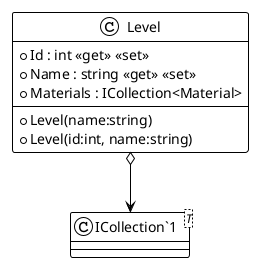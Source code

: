 @startuml
!theme plain
class Level {
    + Level(name:string)
    + Level(id:int, name:string)
    + Id : int <<get>> <<set>>
    + Name : string <<get>> <<set>>
+ Materials : ICollection<Material>
}
class "ICollection`1"<T> {
}
Level o--> "ICollection`1"
@enduml
